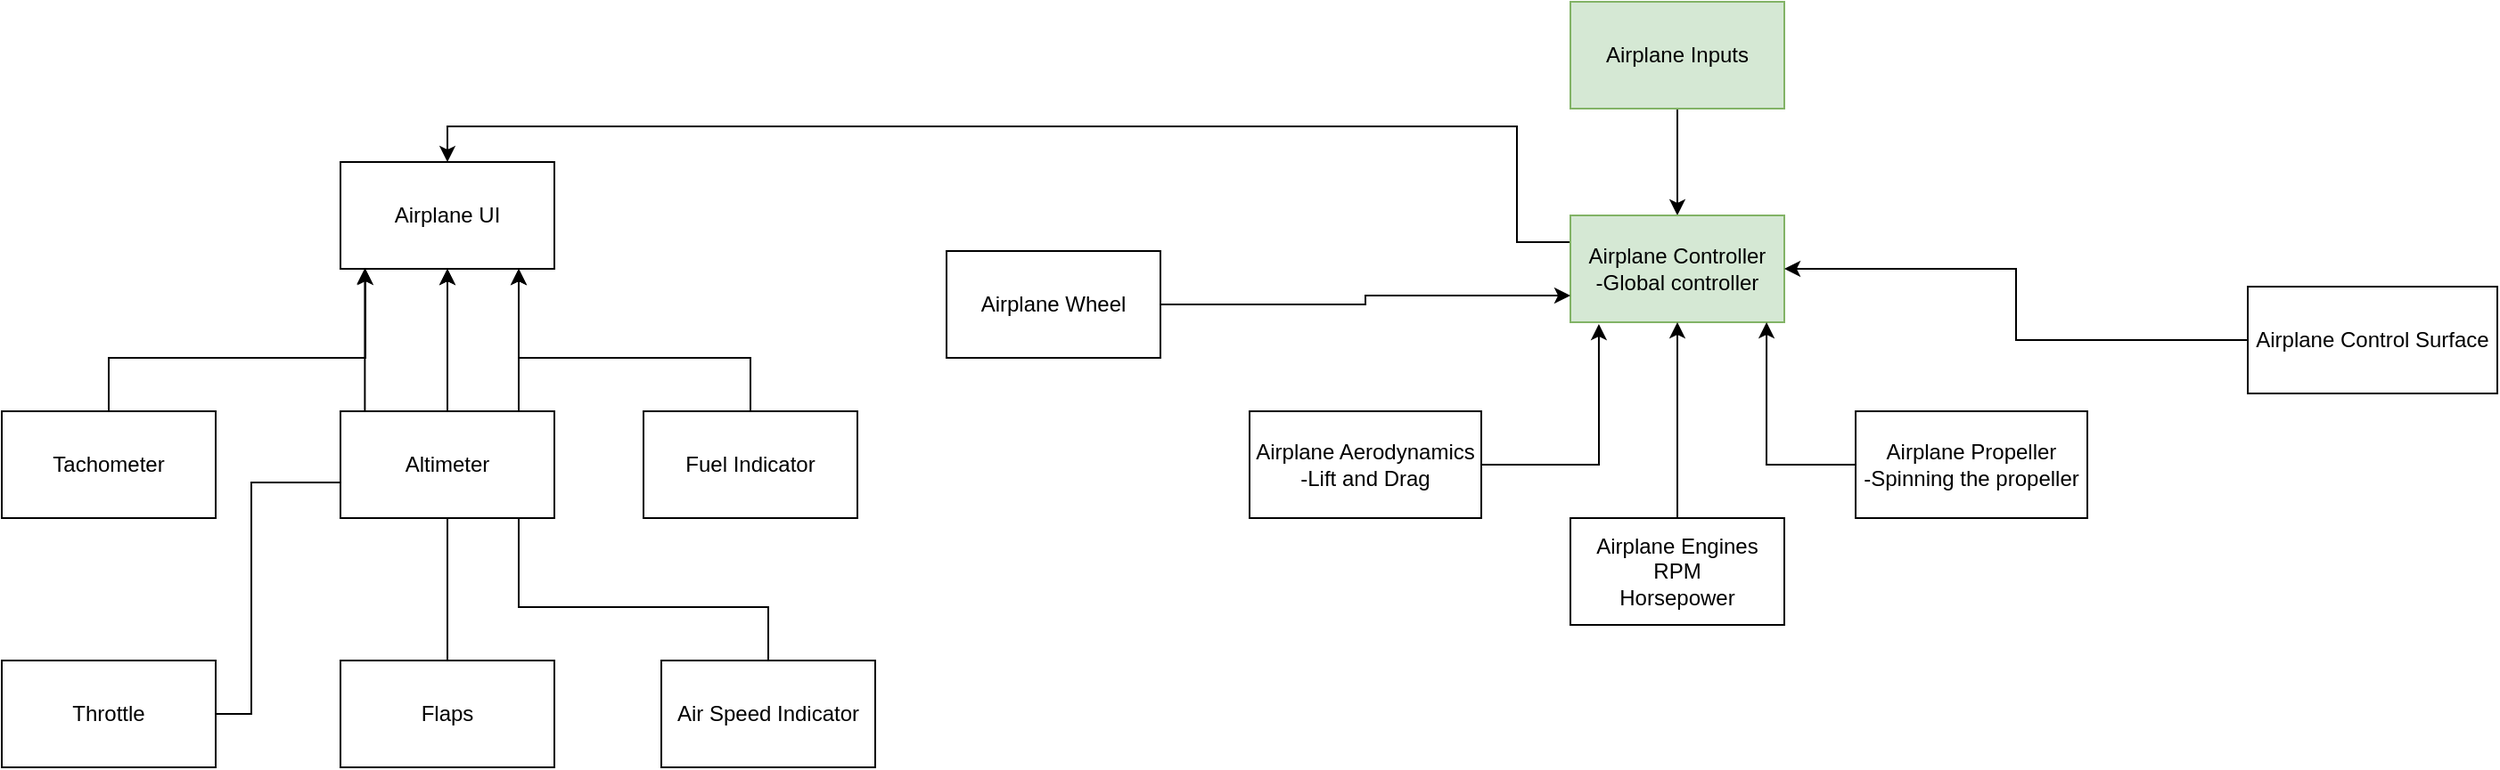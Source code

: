 <mxfile version="17.4.5" type="github">
  <diagram id="D2W7shwD7pkVKXSD43DM" name="Page-1">
    <mxGraphModel dx="1718" dy="482" grid="1" gridSize="10" guides="1" tooltips="1" connect="1" arrows="1" fold="1" page="1" pageScale="1" pageWidth="850" pageHeight="1100" math="0" shadow="0">
      <root>
        <mxCell id="0" />
        <mxCell id="1" parent="0" />
        <mxCell id="tP4JzeRGOhvXxr9tqno0-3" style="edgeStyle=orthogonalEdgeStyle;rounded=0;orthogonalLoop=1;jettySize=auto;html=1;entryX=0.5;entryY=0;entryDx=0;entryDy=0;" parent="1" source="tP4JzeRGOhvXxr9tqno0-1" target="tP4JzeRGOhvXxr9tqno0-2" edge="1">
          <mxGeometry relative="1" as="geometry">
            <mxPoint x="400" y="130" as="targetPoint" />
          </mxGeometry>
        </mxCell>
        <mxCell id="tP4JzeRGOhvXxr9tqno0-1" value="Airplane Inputs" style="rounded=0;whiteSpace=wrap;html=1;fillColor=#d5e8d4;strokeColor=#82b366;" parent="1" vertex="1">
          <mxGeometry x="340" y="50" width="120" height="60" as="geometry" />
        </mxCell>
        <mxCell id="tP4JzeRGOhvXxr9tqno0-35" style="edgeStyle=orthogonalEdgeStyle;rounded=0;orthogonalLoop=1;jettySize=auto;html=1;exitX=0;exitY=0.25;exitDx=0;exitDy=0;entryX=0.5;entryY=0;entryDx=0;entryDy=0;" parent="1" source="tP4JzeRGOhvXxr9tqno0-2" target="tP4JzeRGOhvXxr9tqno0-20" edge="1">
          <mxGeometry relative="1" as="geometry">
            <Array as="points">
              <mxPoint x="310" y="185" />
              <mxPoint x="310" y="120" />
              <mxPoint x="-290" y="120" />
            </Array>
          </mxGeometry>
        </mxCell>
        <mxCell id="tP4JzeRGOhvXxr9tqno0-2" value="Airplane Controller&lt;br&gt;-Global controller" style="rounded=0;whiteSpace=wrap;html=1;fillColor=#d5e8d4;strokeColor=#82b366;" parent="1" vertex="1">
          <mxGeometry x="340" y="170" width="120" height="60" as="geometry" />
        </mxCell>
        <mxCell id="tP4JzeRGOhvXxr9tqno0-14" style="edgeStyle=orthogonalEdgeStyle;rounded=0;orthogonalLoop=1;jettySize=auto;html=1;entryX=0.133;entryY=1.017;entryDx=0;entryDy=0;entryPerimeter=0;" parent="1" source="tP4JzeRGOhvXxr9tqno0-4" target="tP4JzeRGOhvXxr9tqno0-2" edge="1">
          <mxGeometry relative="1" as="geometry" />
        </mxCell>
        <mxCell id="tP4JzeRGOhvXxr9tqno0-4" value="Airplane Aerodynamics&lt;br&gt;-Lift and Drag" style="rounded=0;whiteSpace=wrap;html=1;" parent="1" vertex="1">
          <mxGeometry x="160" y="280" width="130" height="60" as="geometry" />
        </mxCell>
        <mxCell id="tP4JzeRGOhvXxr9tqno0-15" style="edgeStyle=orthogonalEdgeStyle;rounded=0;orthogonalLoop=1;jettySize=auto;html=1;exitX=0.5;exitY=0;exitDx=0;exitDy=0;" parent="1" source="tP4JzeRGOhvXxr9tqno0-6" target="tP4JzeRGOhvXxr9tqno0-2" edge="1">
          <mxGeometry relative="1" as="geometry" />
        </mxCell>
        <mxCell id="tP4JzeRGOhvXxr9tqno0-6" value="Airplane Engines&lt;br&gt;RPM&lt;br&gt;Horsepower" style="rounded=0;whiteSpace=wrap;html=1;" parent="1" vertex="1">
          <mxGeometry x="340" y="340" width="120" height="60" as="geometry" />
        </mxCell>
        <mxCell id="tP4JzeRGOhvXxr9tqno0-13" style="edgeStyle=orthogonalEdgeStyle;rounded=0;orthogonalLoop=1;jettySize=auto;html=1;entryX=0.917;entryY=1;entryDx=0;entryDy=0;entryPerimeter=0;" parent="1" source="tP4JzeRGOhvXxr9tqno0-9" target="tP4JzeRGOhvXxr9tqno0-2" edge="1">
          <mxGeometry relative="1" as="geometry" />
        </mxCell>
        <mxCell id="tP4JzeRGOhvXxr9tqno0-9" value="Airplane Propeller&lt;br&gt;-Spinning the propeller" style="rounded=0;whiteSpace=wrap;html=1;" parent="1" vertex="1">
          <mxGeometry x="500" y="280" width="130" height="60" as="geometry" />
        </mxCell>
        <mxCell id="tP4JzeRGOhvXxr9tqno0-17" style="edgeStyle=orthogonalEdgeStyle;rounded=0;orthogonalLoop=1;jettySize=auto;html=1;entryX=1;entryY=0.5;entryDx=0;entryDy=0;" parent="1" source="tP4JzeRGOhvXxr9tqno0-16" target="tP4JzeRGOhvXxr9tqno0-2" edge="1">
          <mxGeometry relative="1" as="geometry" />
        </mxCell>
        <mxCell id="tP4JzeRGOhvXxr9tqno0-16" value="Airplane Control Surface" style="rounded=0;whiteSpace=wrap;html=1;" parent="1" vertex="1">
          <mxGeometry x="720" y="210" width="140" height="60" as="geometry" />
        </mxCell>
        <mxCell id="tP4JzeRGOhvXxr9tqno0-19" style="edgeStyle=orthogonalEdgeStyle;rounded=0;orthogonalLoop=1;jettySize=auto;html=1;exitX=1;exitY=0.5;exitDx=0;exitDy=0;entryX=0;entryY=0.75;entryDx=0;entryDy=0;" parent="1" source="tP4JzeRGOhvXxr9tqno0-18" target="tP4JzeRGOhvXxr9tqno0-2" edge="1">
          <mxGeometry relative="1" as="geometry" />
        </mxCell>
        <mxCell id="tP4JzeRGOhvXxr9tqno0-18" value="Airplane Wheel" style="rounded=0;whiteSpace=wrap;html=1;" parent="1" vertex="1">
          <mxGeometry x="-10" y="190" width="120" height="60" as="geometry" />
        </mxCell>
        <mxCell id="tP4JzeRGOhvXxr9tqno0-20" value="Airplane UI" style="rounded=0;whiteSpace=wrap;html=1;" parent="1" vertex="1">
          <mxGeometry x="-350" y="140" width="120" height="60" as="geometry" />
        </mxCell>
        <mxCell id="tP4JzeRGOhvXxr9tqno0-29" style="edgeStyle=orthogonalEdgeStyle;rounded=0;orthogonalLoop=1;jettySize=auto;html=1;" parent="1" source="tP4JzeRGOhvXxr9tqno0-23" edge="1">
          <mxGeometry relative="1" as="geometry">
            <mxPoint x="-336" y="200" as="targetPoint" />
            <Array as="points">
              <mxPoint x="-480" y="250" />
              <mxPoint x="-336" y="250" />
            </Array>
          </mxGeometry>
        </mxCell>
        <mxCell id="tP4JzeRGOhvXxr9tqno0-30" style="edgeStyle=orthogonalEdgeStyle;rounded=0;orthogonalLoop=1;jettySize=auto;html=1;exitX=0.5;exitY=0;exitDx=0;exitDy=0;entryX=0.5;entryY=1;entryDx=0;entryDy=0;" parent="1" source="tP4JzeRGOhvXxr9tqno0-24" target="tP4JzeRGOhvXxr9tqno0-20" edge="1">
          <mxGeometry relative="1" as="geometry" />
        </mxCell>
        <mxCell id="tP4JzeRGOhvXxr9tqno0-31" style="edgeStyle=orthogonalEdgeStyle;rounded=0;orthogonalLoop=1;jettySize=auto;html=1;" parent="1" source="tP4JzeRGOhvXxr9tqno0-25" edge="1">
          <mxGeometry relative="1" as="geometry">
            <mxPoint x="-250" y="200" as="targetPoint" />
            <Array as="points">
              <mxPoint x="-120" y="250" />
              <mxPoint x="-250" y="250" />
            </Array>
          </mxGeometry>
        </mxCell>
        <mxCell id="tP4JzeRGOhvXxr9tqno0-25" value="Fuel Indicator" style="rounded=0;whiteSpace=wrap;html=1;" parent="1" vertex="1">
          <mxGeometry x="-180" y="280" width="120" height="60" as="geometry" />
        </mxCell>
        <mxCell id="tP4JzeRGOhvXxr9tqno0-32" style="edgeStyle=orthogonalEdgeStyle;rounded=0;orthogonalLoop=1;jettySize=auto;html=1;entryX=0.114;entryY=0.994;entryDx=0;entryDy=0;entryPerimeter=0;" parent="1" source="tP4JzeRGOhvXxr9tqno0-26" target="tP4JzeRGOhvXxr9tqno0-20" edge="1">
          <mxGeometry relative="1" as="geometry">
            <Array as="points">
              <mxPoint x="-400" y="450" />
              <mxPoint x="-400" y="320" />
              <mxPoint x="-336" y="320" />
            </Array>
          </mxGeometry>
        </mxCell>
        <mxCell id="tP4JzeRGOhvXxr9tqno0-26" value="Throttle" style="rounded=0;whiteSpace=wrap;html=1;" parent="1" vertex="1">
          <mxGeometry x="-540" y="420" width="120" height="60" as="geometry" />
        </mxCell>
        <mxCell id="tP4JzeRGOhvXxr9tqno0-34" style="edgeStyle=orthogonalEdgeStyle;rounded=0;orthogonalLoop=1;jettySize=auto;html=1;entryX=0.5;entryY=1;entryDx=0;entryDy=0;" parent="1" source="tP4JzeRGOhvXxr9tqno0-27" target="tP4JzeRGOhvXxr9tqno0-20" edge="1">
          <mxGeometry relative="1" as="geometry" />
        </mxCell>
        <mxCell id="tP4JzeRGOhvXxr9tqno0-27" value="Flaps" style="rounded=0;whiteSpace=wrap;html=1;" parent="1" vertex="1">
          <mxGeometry x="-350" y="420" width="120" height="60" as="geometry" />
        </mxCell>
        <mxCell id="tP4JzeRGOhvXxr9tqno0-33" style="edgeStyle=orthogonalEdgeStyle;rounded=0;orthogonalLoop=1;jettySize=auto;html=1;" parent="1" source="tP4JzeRGOhvXxr9tqno0-28" edge="1">
          <mxGeometry relative="1" as="geometry">
            <mxPoint x="-250" y="200" as="targetPoint" />
            <Array as="points">
              <mxPoint x="-110" y="390" />
              <mxPoint x="-250" y="390" />
            </Array>
          </mxGeometry>
        </mxCell>
        <mxCell id="tP4JzeRGOhvXxr9tqno0-28" value="Air Speed Indicator" style="rounded=0;whiteSpace=wrap;html=1;" parent="1" vertex="1">
          <mxGeometry x="-170" y="420" width="120" height="60" as="geometry" />
        </mxCell>
        <mxCell id="tP4JzeRGOhvXxr9tqno0-23" value="Tachometer" style="rounded=0;whiteSpace=wrap;html=1;" parent="1" vertex="1">
          <mxGeometry x="-540" y="280" width="120" height="60" as="geometry" />
        </mxCell>
        <mxCell id="tP4JzeRGOhvXxr9tqno0-24" value="Altimeter" style="rounded=0;whiteSpace=wrap;html=1;" parent="1" vertex="1">
          <mxGeometry x="-350" y="280" width="120" height="60" as="geometry" />
        </mxCell>
      </root>
    </mxGraphModel>
  </diagram>
</mxfile>
